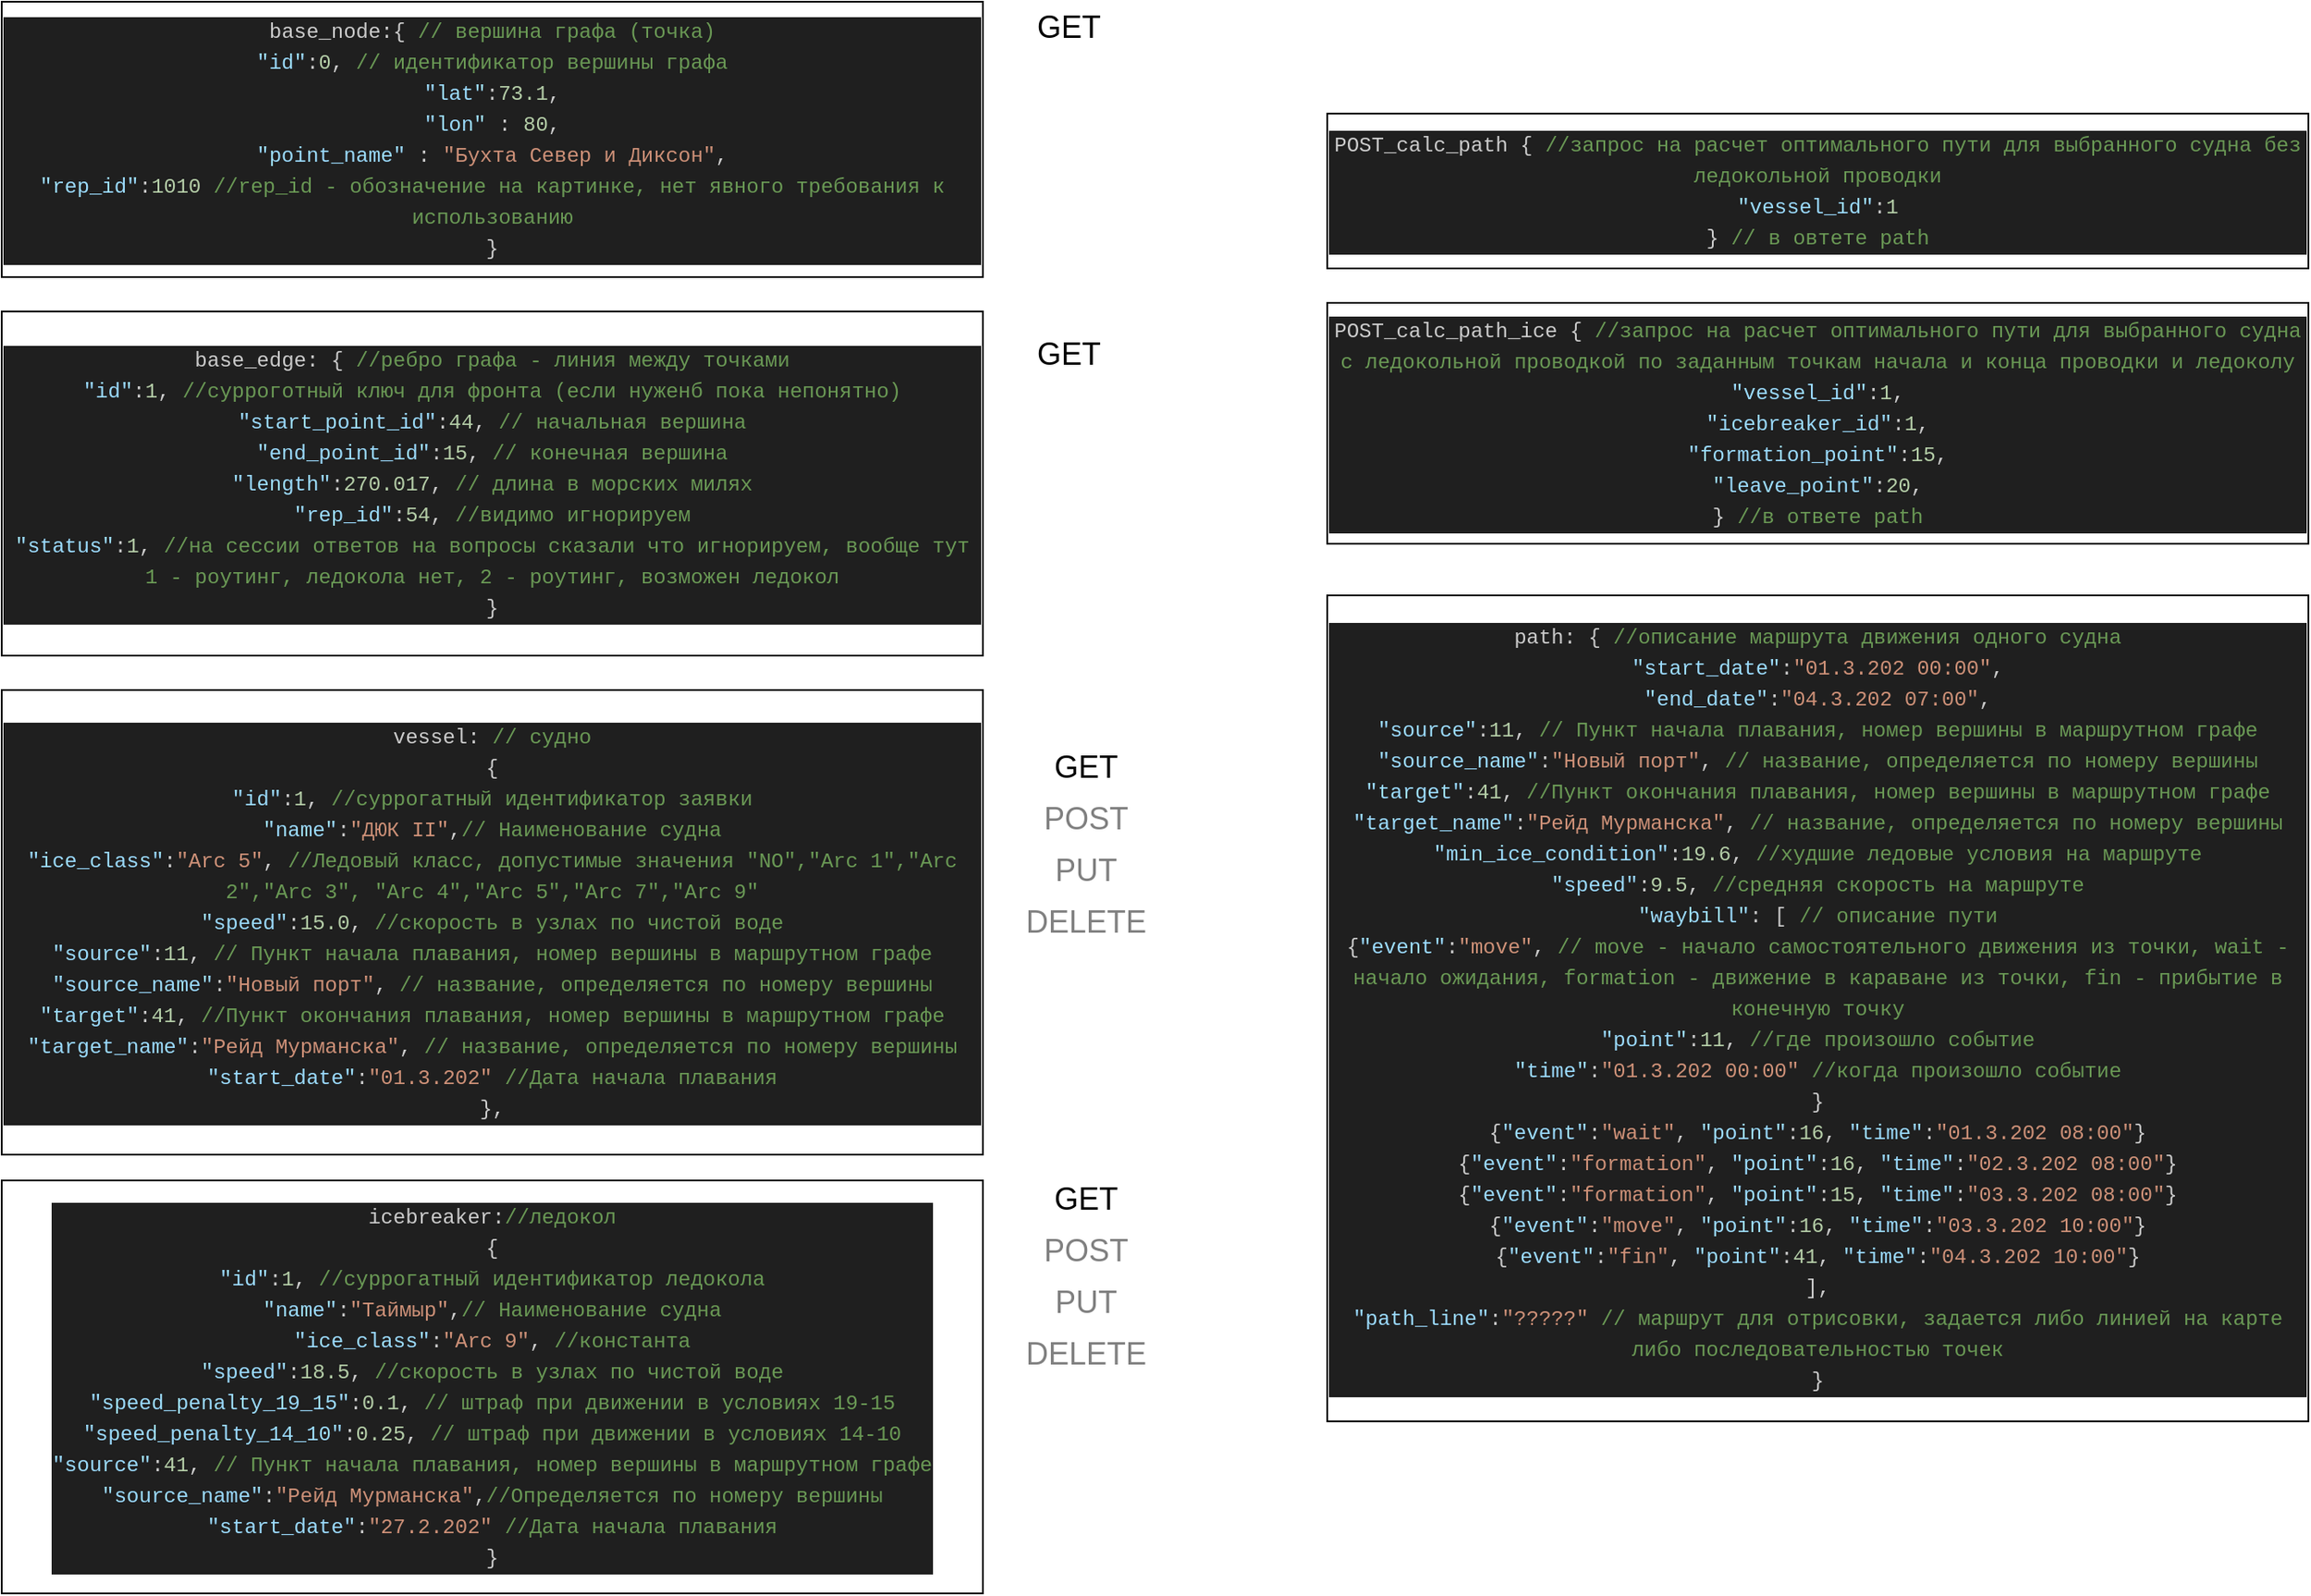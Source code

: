 <mxfile>
    <diagram id="XJTCJvb88TlIlMbMh-gC" name="Страница 1">
        <mxGraphModel dx="1906" dy="2589" grid="1" gridSize="10" guides="1" tooltips="1" connect="1" arrows="1" fold="1" page="1" pageScale="1" pageWidth="827" pageHeight="1169" math="0" shadow="0">
            <root>
                <mxCell id="0"/>
                <mxCell id="1" parent="0"/>
                <mxCell id="2" value="&lt;div style=&quot;color: rgb(204, 204, 204); background-color: rgb(31, 31, 31); font-family: Menlo, Monaco, &amp;quot;Courier New&amp;quot;, monospace; line-height: 18px;&quot;&gt;&lt;div&gt;vessel: &lt;span style=&quot;color: #6a9955;&quot;&gt;// судно&lt;/span&gt;&lt;/div&gt;&lt;div&gt;    {&lt;/div&gt;&lt;div&gt;    &lt;span style=&quot;color: #9cdcfe;&quot;&gt;&quot;id&quot;&lt;/span&gt;:&lt;span style=&quot;color: #b5cea8;&quot;&gt;1&lt;/span&gt;, &lt;span style=&quot;color: #6a9955;&quot;&gt;//суррогатный идентификатор заявки&lt;/span&gt;&lt;/div&gt;&lt;div&gt;    &lt;span style=&quot;color: #9cdcfe;&quot;&gt;&quot;name&quot;&lt;/span&gt;:&lt;span style=&quot;color: #ce9178;&quot;&gt;&quot;ДЮК II&quot;&lt;/span&gt;,&lt;span style=&quot;color: #6a9955;&quot;&gt;// Наименование судна&lt;/span&gt;&lt;/div&gt;&lt;div&gt;    &lt;span style=&quot;color: #9cdcfe;&quot;&gt;&quot;ice_class&quot;&lt;/span&gt;:&lt;span style=&quot;color: #ce9178;&quot;&gt;&quot;Arc 5&quot;&lt;/span&gt;, &lt;span style=&quot;color: #6a9955;&quot;&gt;//Ледовый класс, допустимые значения &quot;NO&quot;,&quot;Arc 1&quot;,&quot;Arc 2&quot;,&quot;Arc 3&quot;, &quot;Arc 4&quot;,&quot;Arc 5&quot;,&quot;Arc 7&quot;,&quot;Arc 9&quot;&lt;/span&gt;&lt;/div&gt;&lt;div&gt;    &lt;span style=&quot;color: #9cdcfe;&quot;&gt;&quot;speed&quot;&lt;/span&gt;:&lt;span style=&quot;color: #b5cea8;&quot;&gt;15.0&lt;/span&gt;, &lt;span style=&quot;color: #6a9955;&quot;&gt;//скорость в узлах по чистой воде&lt;/span&gt;&lt;/div&gt;&lt;div&gt;    &lt;span style=&quot;color: #9cdcfe;&quot;&gt;&quot;source&quot;&lt;/span&gt;:&lt;span style=&quot;color: #b5cea8;&quot;&gt;11&lt;/span&gt;, &lt;span style=&quot;color: #6a9955;&quot;&gt;// Пункт начала плавания, номер вершины в маршрутном графе&lt;/span&gt;&lt;/div&gt;&lt;div&gt;    &lt;span style=&quot;color: #9cdcfe;&quot;&gt;&quot;source_name&quot;&lt;/span&gt;:&lt;span style=&quot;color: #ce9178;&quot;&gt;&quot;Новый порт&quot;&lt;/span&gt;, &lt;span style=&quot;color: #6a9955;&quot;&gt;// название, определяется по номеру вершины&lt;/span&gt;&lt;/div&gt;&lt;div&gt;    &lt;span style=&quot;color: #9cdcfe;&quot;&gt;&quot;target&quot;&lt;/span&gt;:&lt;span style=&quot;color: #b5cea8;&quot;&gt;41&lt;/span&gt;, &lt;span style=&quot;color: #6a9955;&quot;&gt;//Пункт окончания плавания, номер вершины в маршрутном графе&lt;/span&gt;&lt;/div&gt;&lt;div&gt;    &lt;span style=&quot;color: #9cdcfe;&quot;&gt;&quot;target_name&quot;&lt;/span&gt;:&lt;span style=&quot;color: #ce9178;&quot;&gt;&quot;Рейд Мурманска&quot;&lt;/span&gt;, &lt;span style=&quot;color: #6a9955;&quot;&gt;// название, определяется по номеру вершины&lt;/span&gt;&lt;/div&gt;&lt;div&gt;    &lt;span style=&quot;color: #9cdcfe;&quot;&gt;&quot;start_date&quot;&lt;/span&gt;:&lt;span style=&quot;color: #ce9178;&quot;&gt;&quot;01.3.202&quot;&lt;/span&gt; &lt;span style=&quot;color: #6a9955;&quot;&gt;//Дата начала плавания &lt;/span&gt;&lt;/div&gt;&lt;div&gt;},&lt;/div&gt;&lt;/div&gt;" style="rounded=0;whiteSpace=wrap;html=1;" vertex="1" parent="1">
                    <mxGeometry x="100" y="-700" width="570" height="270" as="geometry"/>
                </mxCell>
                <mxCell id="3" value="&lt;div style=&quot;color: rgb(204, 204, 204); background-color: rgb(31, 31, 31); font-family: Menlo, Monaco, &amp;quot;Courier New&amp;quot;, monospace; line-height: 18px;&quot;&gt;&lt;div&gt;icebreaker:&lt;span style=&quot;color: #6a9955;&quot;&gt;//ледокол&lt;/span&gt;&lt;/div&gt;&lt;div&gt;{&lt;/div&gt;&lt;div&gt;    &lt;span style=&quot;color: #9cdcfe;&quot;&gt;&quot;id&quot;&lt;/span&gt;:&lt;span style=&quot;color: #b5cea8;&quot;&gt;1&lt;/span&gt;, &lt;span style=&quot;color: #6a9955;&quot;&gt;//суррогатный идентификатор ледокола&lt;/span&gt;&lt;/div&gt;&lt;div&gt;    &lt;span style=&quot;color: #9cdcfe;&quot;&gt;&quot;name&quot;&lt;/span&gt;:&lt;span style=&quot;color: #ce9178;&quot;&gt;&quot;Таймыр&quot;&lt;/span&gt;,&lt;span style=&quot;color: #6a9955;&quot;&gt;// Наименование судна&lt;/span&gt;&lt;/div&gt;&lt;div&gt;    &lt;span style=&quot;color: #9cdcfe;&quot;&gt;&quot;ice_class&quot;&lt;/span&gt;:&lt;span style=&quot;color: #ce9178;&quot;&gt;&quot;Arc 9&quot;&lt;/span&gt;, &lt;span style=&quot;color: #6a9955;&quot;&gt;//константа&lt;/span&gt;&lt;/div&gt;&lt;div&gt;    &lt;span style=&quot;color: #9cdcfe;&quot;&gt;&quot;speed&quot;&lt;/span&gt;:&lt;span style=&quot;color: #b5cea8;&quot;&gt;18.5&lt;/span&gt;, &lt;span style=&quot;color: #6a9955;&quot;&gt;//скорость в узлах по чистой воде&lt;/span&gt;&lt;/div&gt;&lt;div&gt;    &lt;span style=&quot;color: #9cdcfe;&quot;&gt;&quot;speed_penalty_19_15&quot;&lt;/span&gt;:&lt;span style=&quot;color: #b5cea8;&quot;&gt;0.1&lt;/span&gt;, &lt;span style=&quot;color: #6a9955;&quot;&gt;// штраф при движении в условиях 19-15&lt;/span&gt;&lt;/div&gt;&lt;div&gt;    &lt;span style=&quot;color: #9cdcfe;&quot;&gt;&quot;speed_penalty_14_10&quot;&lt;/span&gt;:&lt;span style=&quot;color: #b5cea8;&quot;&gt;0.25&lt;/span&gt;, &lt;span style=&quot;color: #6a9955;&quot;&gt;// штраф при движении в условиях 14-10&lt;/span&gt;&lt;/div&gt;&lt;div&gt;    &lt;span style=&quot;color: #9cdcfe;&quot;&gt;&quot;source&quot;&lt;/span&gt;:&lt;span style=&quot;color: #b5cea8;&quot;&gt;41&lt;/span&gt;, &lt;span style=&quot;color: #6a9955;&quot;&gt;// Пункт начала плавания, номер вершины в маршрутном графе&lt;/span&gt;&lt;/div&gt;&lt;div&gt;    &lt;span style=&quot;color: #9cdcfe;&quot;&gt;&quot;source_name&quot;&lt;/span&gt;:&lt;span style=&quot;color: #ce9178;&quot;&gt;&quot;Рейд Мурманска&quot;&lt;/span&gt;,&lt;span style=&quot;color: #6a9955;&quot;&gt;//Определяется по номеру вершины&lt;/span&gt;&lt;/div&gt;&lt;div&gt;    &lt;span style=&quot;color: #9cdcfe;&quot;&gt;&quot;start_date&quot;&lt;/span&gt;:&lt;span style=&quot;color: #ce9178;&quot;&gt;&quot;27.2.202&quot;&lt;/span&gt; &lt;span style=&quot;color: #6a9955;&quot;&gt;//Дата начала плавания &lt;/span&gt;&lt;/div&gt;&lt;div&gt;}&lt;/div&gt;&lt;/div&gt;" style="rounded=0;whiteSpace=wrap;html=1;" vertex="1" parent="1">
                    <mxGeometry x="100" y="-415" width="570" height="240" as="geometry"/>
                </mxCell>
                <mxCell id="4" value="&lt;div style=&quot;color: rgb(204, 204, 204); background-color: rgb(31, 31, 31); font-family: Menlo, Monaco, &amp;quot;Courier New&amp;quot;, monospace; line-height: 18px;&quot;&gt;&lt;div style=&quot;line-height: 18px;&quot;&gt;&lt;div&gt;base_node:{ &lt;span style=&quot;color: #6a9955;&quot;&gt;// вершина графа (точка)&lt;/span&gt;&lt;/div&gt;&lt;div&gt;    &lt;span style=&quot;color: #9cdcfe;&quot;&gt;&quot;id&quot;&lt;/span&gt;:&lt;span style=&quot;color: #b5cea8;&quot;&gt;0&lt;/span&gt;, &lt;span style=&quot;color: #6a9955;&quot;&gt;// идентификатор вершины графа&lt;/span&gt;&lt;/div&gt;&lt;div&gt;    &lt;span style=&quot;color: #9cdcfe;&quot;&gt;&quot;lat&quot;&lt;/span&gt;:&lt;span style=&quot;color: #b5cea8;&quot;&gt;73.1&lt;/span&gt;, &lt;/div&gt;&lt;div&gt;    &lt;span style=&quot;color: #9cdcfe;&quot;&gt;&quot;lon&quot;&lt;/span&gt; : &lt;span style=&quot;color: #b5cea8;&quot;&gt;80&lt;/span&gt;,&lt;/div&gt;&lt;div&gt;    &lt;span style=&quot;color: #9cdcfe;&quot;&gt;&quot;point_name&quot;&lt;/span&gt; : &lt;span style=&quot;color: #ce9178;&quot;&gt;&quot;Бухта Север и Диксон&quot;&lt;/span&gt;, &lt;/div&gt;&lt;div&gt;    &lt;span style=&quot;color: #9cdcfe;&quot;&gt;&quot;rep_id&quot;&lt;/span&gt;:&lt;span style=&quot;color: #b5cea8;&quot;&gt;1010&lt;/span&gt; &lt;span style=&quot;color: #6a9955;&quot;&gt;//rep_id - обозначение на картинке, нет явного требования к использованию&lt;/span&gt;&lt;/div&gt;&lt;div&gt;}&lt;/div&gt;&lt;/div&gt;&lt;/div&gt;" style="rounded=0;whiteSpace=wrap;html=1;" vertex="1" parent="1">
                    <mxGeometry x="100" y="-1100" width="570" height="160" as="geometry"/>
                </mxCell>
                <mxCell id="5" value="&lt;div style=&quot;color: rgb(204, 204, 204); background-color: rgb(31, 31, 31); font-family: Menlo, Monaco, &amp;quot;Courier New&amp;quot;, monospace; line-height: 18px;&quot;&gt;&lt;div style=&quot;line-height: 18px;&quot;&gt;&lt;div style=&quot;line-height: 18px;&quot;&gt;&lt;div&gt;base_edge: { &lt;span style=&quot;color: #6a9955;&quot;&gt;//ребро графа - линия между точками&lt;/span&gt;&lt;/div&gt;&lt;div&gt;    &lt;span style=&quot;color: #9cdcfe;&quot;&gt;&quot;id&quot;&lt;/span&gt;:&lt;span style=&quot;color: #b5cea8;&quot;&gt;1&lt;/span&gt;, &lt;span style=&quot;color: #6a9955;&quot;&gt;//сурроготный ключ для фронта (если нуженб пока непонятно)  &lt;/span&gt;&lt;/div&gt;&lt;div&gt;    &lt;span style=&quot;color: #9cdcfe;&quot;&gt;&quot;start_point_id&quot;&lt;/span&gt;:&lt;span style=&quot;color: #b5cea8;&quot;&gt;44&lt;/span&gt;, &lt;span style=&quot;color: #6a9955;&quot;&gt;// начальная вершина&lt;/span&gt;&lt;/div&gt;&lt;div&gt;    &lt;span style=&quot;color: #9cdcfe;&quot;&gt;&quot;end_point_id&quot;&lt;/span&gt;:&lt;span style=&quot;color: #b5cea8;&quot;&gt;15&lt;/span&gt;,  &lt;span style=&quot;color: #6a9955;&quot;&gt;// конечная вершина&lt;/span&gt;&lt;/div&gt;&lt;div&gt;    &lt;span style=&quot;color: #9cdcfe;&quot;&gt;&quot;length&quot;&lt;/span&gt;:&lt;span style=&quot;color: #b5cea8;&quot;&gt;270.017&lt;/span&gt;, &lt;span style=&quot;color: #6a9955;&quot;&gt;// длина в морских милях&lt;/span&gt;&lt;/div&gt;&lt;div&gt;    &lt;span style=&quot;color: #9cdcfe;&quot;&gt;&quot;rep_id&quot;&lt;/span&gt;:&lt;span style=&quot;color: #b5cea8;&quot;&gt;54&lt;/span&gt;, &lt;span style=&quot;color: #6a9955;&quot;&gt;//видимо игнорируем    &lt;/span&gt;&lt;/div&gt;&lt;div&gt;    &lt;span style=&quot;color: #9cdcfe;&quot;&gt;&quot;status&quot;&lt;/span&gt;:&lt;span style=&quot;color: #b5cea8;&quot;&gt;1&lt;/span&gt;, &lt;span style=&quot;color: #6a9955;&quot;&gt;//на сессии ответов на вопросы сказали что игнорируем, вообще тут 1 - роутинг, ледокола нет, 2 - роутинг, возможен ледокол&lt;/span&gt;&lt;/div&gt;&lt;div&gt;}&lt;/div&gt;&lt;/div&gt;&lt;/div&gt;&lt;/div&gt;" style="rounded=0;whiteSpace=wrap;html=1;" vertex="1" parent="1">
                    <mxGeometry x="100" y="-920" width="570" height="200" as="geometry"/>
                </mxCell>
                <mxCell id="6" value="GET" style="text;html=1;strokeColor=none;fillColor=none;align=center;verticalAlign=middle;whiteSpace=wrap;rounded=0;fontSize=18;" vertex="1" parent="1">
                    <mxGeometry x="700" y="-670" width="60" height="30" as="geometry"/>
                </mxCell>
                <mxCell id="8" value="POST" style="text;html=1;strokeColor=none;fillColor=none;align=center;verticalAlign=middle;whiteSpace=wrap;rounded=0;fontSize=18;fontColor=#808080;" vertex="1" parent="1">
                    <mxGeometry x="700" y="-640" width="60" height="30" as="geometry"/>
                </mxCell>
                <mxCell id="9" value="PUT" style="text;html=1;strokeColor=none;fillColor=none;align=center;verticalAlign=middle;whiteSpace=wrap;rounded=0;fontSize=18;fontColor=#808080;" vertex="1" parent="1">
                    <mxGeometry x="700" y="-610" width="60" height="30" as="geometry"/>
                </mxCell>
                <mxCell id="10" value="DELETE" style="text;html=1;strokeColor=none;fillColor=none;align=center;verticalAlign=middle;whiteSpace=wrap;rounded=0;fontSize=18;fontColor=#808080;" vertex="1" parent="1">
                    <mxGeometry x="700" y="-580" width="60" height="30" as="geometry"/>
                </mxCell>
                <mxCell id="11" value="GET" style="text;html=1;strokeColor=none;fillColor=none;align=center;verticalAlign=middle;whiteSpace=wrap;rounded=0;fontSize=18;" vertex="1" parent="1">
                    <mxGeometry x="700" y="-419" width="60" height="30" as="geometry"/>
                </mxCell>
                <mxCell id="12" value="POST" style="text;html=1;strokeColor=none;fillColor=none;align=center;verticalAlign=middle;whiteSpace=wrap;rounded=0;fontSize=18;fontColor=#808080;" vertex="1" parent="1">
                    <mxGeometry x="700" y="-389" width="60" height="30" as="geometry"/>
                </mxCell>
                <mxCell id="13" value="PUT" style="text;html=1;strokeColor=none;fillColor=none;align=center;verticalAlign=middle;whiteSpace=wrap;rounded=0;fontSize=18;fontColor=#808080;" vertex="1" parent="1">
                    <mxGeometry x="700" y="-359" width="60" height="30" as="geometry"/>
                </mxCell>
                <mxCell id="14" value="DELETE" style="text;html=1;strokeColor=none;fillColor=none;align=center;verticalAlign=middle;whiteSpace=wrap;rounded=0;fontSize=18;fontColor=#808080;" vertex="1" parent="1">
                    <mxGeometry x="700" y="-329" width="60" height="30" as="geometry"/>
                </mxCell>
                <mxCell id="15" value="GET" style="text;html=1;strokeColor=none;fillColor=none;align=center;verticalAlign=middle;whiteSpace=wrap;rounded=0;fontSize=18;" vertex="1" parent="1">
                    <mxGeometry x="690" y="-910" width="60" height="30" as="geometry"/>
                </mxCell>
                <mxCell id="16" value="GET" style="text;html=1;strokeColor=none;fillColor=none;align=center;verticalAlign=middle;whiteSpace=wrap;rounded=0;fontSize=18;" vertex="1" parent="1">
                    <mxGeometry x="690" y="-1100" width="60" height="30" as="geometry"/>
                </mxCell>
                <mxCell id="17" value="&lt;div style=&quot;color: rgb(204, 204, 204); background-color: rgb(31, 31, 31); font-family: Menlo, Monaco, &amp;quot;Courier New&amp;quot;, monospace; line-height: 18px;&quot;&gt;&lt;div style=&quot;line-height: 18px;&quot;&gt;&lt;div style=&quot;line-height: 18px;&quot;&gt;&lt;div&gt;path: { &lt;span style=&quot;color: #6a9955;&quot;&gt;//описание маршрута движения одного судна &lt;/span&gt;&lt;/div&gt;&lt;div&gt;    &lt;span style=&quot;color: #9cdcfe;&quot;&gt;&quot;start_date&quot;&lt;/span&gt;:&lt;span style=&quot;color: #ce9178;&quot;&gt;&quot;01.3.202 00:00&quot;&lt;/span&gt;,&lt;/div&gt;&lt;div&gt;    &lt;span style=&quot;color: #9cdcfe;&quot;&gt;&quot;end_date&quot;&lt;/span&gt;:&lt;span style=&quot;color: #ce9178;&quot;&gt;&quot;04.3.202 07:00&quot;&lt;/span&gt;,&lt;/div&gt;&lt;div&gt;    &lt;span style=&quot;color: #9cdcfe;&quot;&gt;&quot;source&quot;&lt;/span&gt;:&lt;span style=&quot;color: #b5cea8;&quot;&gt;11&lt;/span&gt;, &lt;span style=&quot;color: #6a9955;&quot;&gt;// Пункт начала плавания, номер вершины в маршрутном графе&lt;/span&gt;&lt;/div&gt;&lt;div&gt;    &lt;span style=&quot;color: #9cdcfe;&quot;&gt;&quot;source_name&quot;&lt;/span&gt;:&lt;span style=&quot;color: #ce9178;&quot;&gt;&quot;Новый порт&quot;&lt;/span&gt;, &lt;span style=&quot;color: #6a9955;&quot;&gt;// название, определяется по номеру вершины&lt;/span&gt;&lt;/div&gt;&lt;div&gt;    &lt;span style=&quot;color: #9cdcfe;&quot;&gt;&quot;target&quot;&lt;/span&gt;:&lt;span style=&quot;color: #b5cea8;&quot;&gt;41&lt;/span&gt;, &lt;span style=&quot;color: #6a9955;&quot;&gt;//Пункт окончания плавания, номер вершины в маршрутном графе&lt;/span&gt;&lt;/div&gt;&lt;div&gt;    &lt;span style=&quot;color: #9cdcfe;&quot;&gt;&quot;target_name&quot;&lt;/span&gt;:&lt;span style=&quot;color: #ce9178;&quot;&gt;&quot;Рейд Мурманска&quot;&lt;/span&gt;, &lt;span style=&quot;color: #6a9955;&quot;&gt;// название, определяется по номеру вершины&lt;/span&gt;&lt;/div&gt;&lt;div&gt;    &lt;span style=&quot;color: #9cdcfe;&quot;&gt;&quot;min_ice_condition&quot;&lt;/span&gt;:&lt;span style=&quot;color: #b5cea8;&quot;&gt;19.6&lt;/span&gt;, &lt;span style=&quot;color: #6a9955;&quot;&gt;//худшие ледовые условия на маршруте&lt;/span&gt;&lt;/div&gt;&lt;div&gt;    &lt;span style=&quot;color: #9cdcfe;&quot;&gt;&quot;speed&quot;&lt;/span&gt;:&lt;span style=&quot;color: #b5cea8;&quot;&gt;9.5&lt;/span&gt;, &lt;span style=&quot;color: #6a9955;&quot;&gt;//средняя скорость на маршруте  &lt;/span&gt;&lt;/div&gt;&lt;div&gt;    &lt;span style=&quot;color: #9cdcfe;&quot;&gt;&quot;waybill&quot;&lt;/span&gt;: [ &lt;span style=&quot;color: #6a9955;&quot;&gt;// описание пути&lt;/span&gt;&lt;/div&gt;&lt;div&gt;            {&lt;span style=&quot;color: #9cdcfe;&quot;&gt;&quot;event&quot;&lt;/span&gt;:&lt;span style=&quot;color: #ce9178;&quot;&gt;&quot;move&quot;&lt;/span&gt;, &lt;span style=&quot;color: #6a9955;&quot;&gt;// move - начало самостоятельного движения из точки, wait - начало ожидания, formation - движение в караване из точки, fin - прибытие в конечную точку&lt;/span&gt;&lt;/div&gt;&lt;div&gt;             &lt;span style=&quot;color: #9cdcfe;&quot;&gt;&quot;point&quot;&lt;/span&gt;:&lt;span style=&quot;color: #b5cea8;&quot;&gt;11&lt;/span&gt;, &lt;span style=&quot;color: #6a9955;&quot;&gt;//где произошло событие&lt;/span&gt;&lt;/div&gt;&lt;div&gt;             &lt;span style=&quot;color: #9cdcfe;&quot;&gt;&quot;time&quot;&lt;/span&gt;:&lt;span style=&quot;color: #ce9178;&quot;&gt;&quot;01.3.202 00:00&quot;&lt;/span&gt; &lt;span style=&quot;color: #6a9955;&quot;&gt;//когда произошло событие&lt;/span&gt;&lt;/div&gt;&lt;div&gt;            }&lt;/div&gt;&lt;div&gt;            {&lt;span style=&quot;color: #9cdcfe;&quot;&gt;&quot;event&quot;&lt;/span&gt;:&lt;span style=&quot;color: #ce9178;&quot;&gt;&quot;wait&quot;&lt;/span&gt;, &lt;span style=&quot;color: #9cdcfe;&quot;&gt;&quot;point&quot;&lt;/span&gt;:&lt;span style=&quot;color: #b5cea8;&quot;&gt;16&lt;/span&gt;, &lt;span style=&quot;color: #9cdcfe;&quot;&gt;&quot;time&quot;&lt;/span&gt;:&lt;span style=&quot;color: #ce9178;&quot;&gt;&quot;01.3.202 08:00&quot;&lt;/span&gt;}&lt;/div&gt;&lt;div&gt;            {&lt;span style=&quot;color: #9cdcfe;&quot;&gt;&quot;event&quot;&lt;/span&gt;:&lt;span style=&quot;color: #ce9178;&quot;&gt;&quot;formation&quot;&lt;/span&gt;, &lt;span style=&quot;color: #9cdcfe;&quot;&gt;&quot;point&quot;&lt;/span&gt;:&lt;span style=&quot;color: #b5cea8;&quot;&gt;16&lt;/span&gt;, &lt;span style=&quot;color: #9cdcfe;&quot;&gt;&quot;time&quot;&lt;/span&gt;:&lt;span style=&quot;color: #ce9178;&quot;&gt;&quot;02.3.202 08:00&quot;&lt;/span&gt;}&lt;/div&gt;&lt;div&gt;            {&lt;span style=&quot;color: #9cdcfe;&quot;&gt;&quot;event&quot;&lt;/span&gt;:&lt;span style=&quot;color: #ce9178;&quot;&gt;&quot;formation&quot;&lt;/span&gt;, &lt;span style=&quot;color: #9cdcfe;&quot;&gt;&quot;point&quot;&lt;/span&gt;:&lt;span style=&quot;color: #b5cea8;&quot;&gt;15&lt;/span&gt;, &lt;span style=&quot;color: #9cdcfe;&quot;&gt;&quot;time&quot;&lt;/span&gt;:&lt;span style=&quot;color: #ce9178;&quot;&gt;&quot;03.3.202 08:00&quot;&lt;/span&gt;}&lt;/div&gt;&lt;div&gt;            {&lt;span style=&quot;color: #9cdcfe;&quot;&gt;&quot;event&quot;&lt;/span&gt;:&lt;span style=&quot;color: #ce9178;&quot;&gt;&quot;move&quot;&lt;/span&gt;, &lt;span style=&quot;color: #9cdcfe;&quot;&gt;&quot;point&quot;&lt;/span&gt;:&lt;span style=&quot;color: #b5cea8;&quot;&gt;16&lt;/span&gt;, &lt;span style=&quot;color: #9cdcfe;&quot;&gt;&quot;time&quot;&lt;/span&gt;:&lt;span style=&quot;color: #ce9178;&quot;&gt;&quot;03.3.202 10:00&quot;&lt;/span&gt;}&lt;/div&gt;&lt;div&gt;            {&lt;span style=&quot;color: #9cdcfe;&quot;&gt;&quot;event&quot;&lt;/span&gt;:&lt;span style=&quot;color: #ce9178;&quot;&gt;&quot;fin&quot;&lt;/span&gt;, &lt;span style=&quot;color: #9cdcfe;&quot;&gt;&quot;point&quot;&lt;/span&gt;:&lt;span style=&quot;color: #b5cea8;&quot;&gt;41&lt;/span&gt;, &lt;span style=&quot;color: #9cdcfe;&quot;&gt;&quot;time&quot;&lt;/span&gt;:&lt;span style=&quot;color: #ce9178;&quot;&gt;&quot;04.3.202 10:00&quot;&lt;/span&gt;}&lt;/div&gt;&lt;div&gt;        ],&lt;/div&gt;&lt;div&gt;    &lt;span style=&quot;color: #9cdcfe;&quot;&gt;&quot;path_line&quot;&lt;/span&gt;:&lt;span style=&quot;color: #ce9178;&quot;&gt;&quot;?????&quot;&lt;/span&gt; &lt;span style=&quot;color: #6a9955;&quot;&gt;// маршрут для отрисовки, задается либо линией на карте либо последовательностью точек&lt;/span&gt;&lt;/div&gt;&lt;div&gt;}&lt;/div&gt;&lt;/div&gt;&lt;/div&gt;&lt;/div&gt;" style="rounded=0;whiteSpace=wrap;html=1;" vertex="1" parent="1">
                    <mxGeometry x="870" y="-755" width="570" height="480" as="geometry"/>
                </mxCell>
                <mxCell id="20" value="&lt;div style=&quot;color: rgb(204, 204, 204); background-color: rgb(31, 31, 31); font-family: Menlo, Monaco, &amp;quot;Courier New&amp;quot;, monospace; line-height: 18px;&quot;&gt;&lt;div style=&quot;line-height: 18px;&quot;&gt;&lt;div style=&quot;line-height: 18px;&quot;&gt;&lt;div style=&quot;line-height: 18px;&quot;&gt;&lt;div&gt;POST_calc_path { &lt;span style=&quot;color: #6a9955;&quot;&gt;//запрос на расчет оптимального пути для выбранного судна без ледокольной проводки&lt;/span&gt;&lt;/div&gt;&lt;div&gt;    &lt;span style=&quot;color: #9cdcfe;&quot;&gt;&quot;vessel_id&quot;&lt;/span&gt;:&lt;span style=&quot;color: #b5cea8;&quot;&gt;1&lt;/span&gt;&lt;/div&gt;&lt;div&gt;} &lt;span style=&quot;color: #6a9955;&quot;&gt;// в овтете path&lt;/span&gt;&lt;/div&gt;&lt;/div&gt;&lt;/div&gt;&lt;/div&gt;&lt;/div&gt;" style="rounded=0;whiteSpace=wrap;html=1;" vertex="1" parent="1">
                    <mxGeometry x="870" y="-1035" width="570" height="90" as="geometry"/>
                </mxCell>
                <mxCell id="21" value="&lt;div style=&quot;color: rgb(204, 204, 204); background-color: rgb(31, 31, 31); font-family: Menlo, Monaco, &amp;quot;Courier New&amp;quot;, monospace; line-height: 18px;&quot;&gt;&lt;div style=&quot;line-height: 18px;&quot;&gt;&lt;div style=&quot;line-height: 18px;&quot;&gt;&lt;div style=&quot;line-height: 18px;&quot;&gt;&lt;div style=&quot;line-height: 18px;&quot;&gt;&lt;div&gt;POST_calc_path_ice { &lt;span style=&quot;color: #6a9955;&quot;&gt;//запрос на расчет оптимального пути для выбранного судна c ледокольной проводкой по заданным точкам начала и конца проводки и ледоколу&lt;/span&gt;&lt;/div&gt;&lt;div&gt;    &lt;span style=&quot;color: #9cdcfe;&quot;&gt;&quot;vessel_id&quot;&lt;/span&gt;:&lt;span style=&quot;color: #b5cea8;&quot;&gt;1&lt;/span&gt;,&lt;/div&gt;&lt;div&gt;    &lt;span style=&quot;color: #9cdcfe;&quot;&gt;&quot;icebreaker_id&quot;&lt;/span&gt;:&lt;span style=&quot;color: #b5cea8;&quot;&gt;1&lt;/span&gt;,&lt;/div&gt;&lt;div&gt;    &lt;span style=&quot;color: #9cdcfe;&quot;&gt;&quot;formation_point&quot;&lt;/span&gt;:&lt;span style=&quot;color: #b5cea8;&quot;&gt;15&lt;/span&gt;,&lt;/div&gt;&lt;div&gt;    &lt;span style=&quot;color: #9cdcfe;&quot;&gt;&quot;leave_point&quot;&lt;/span&gt;:&lt;span style=&quot;color: #b5cea8;&quot;&gt;20&lt;/span&gt;,&lt;/div&gt;&lt;div&gt;} &lt;span style=&quot;color: #6a9955;&quot;&gt;//в ответе path&lt;/span&gt;&lt;/div&gt;&lt;/div&gt;&lt;/div&gt;&lt;/div&gt;&lt;/div&gt;&lt;/div&gt;" style="rounded=0;whiteSpace=wrap;html=1;" vertex="1" parent="1">
                    <mxGeometry x="870" y="-925" width="570" height="140" as="geometry"/>
                </mxCell>
            </root>
        </mxGraphModel>
    </diagram>
</mxfile>